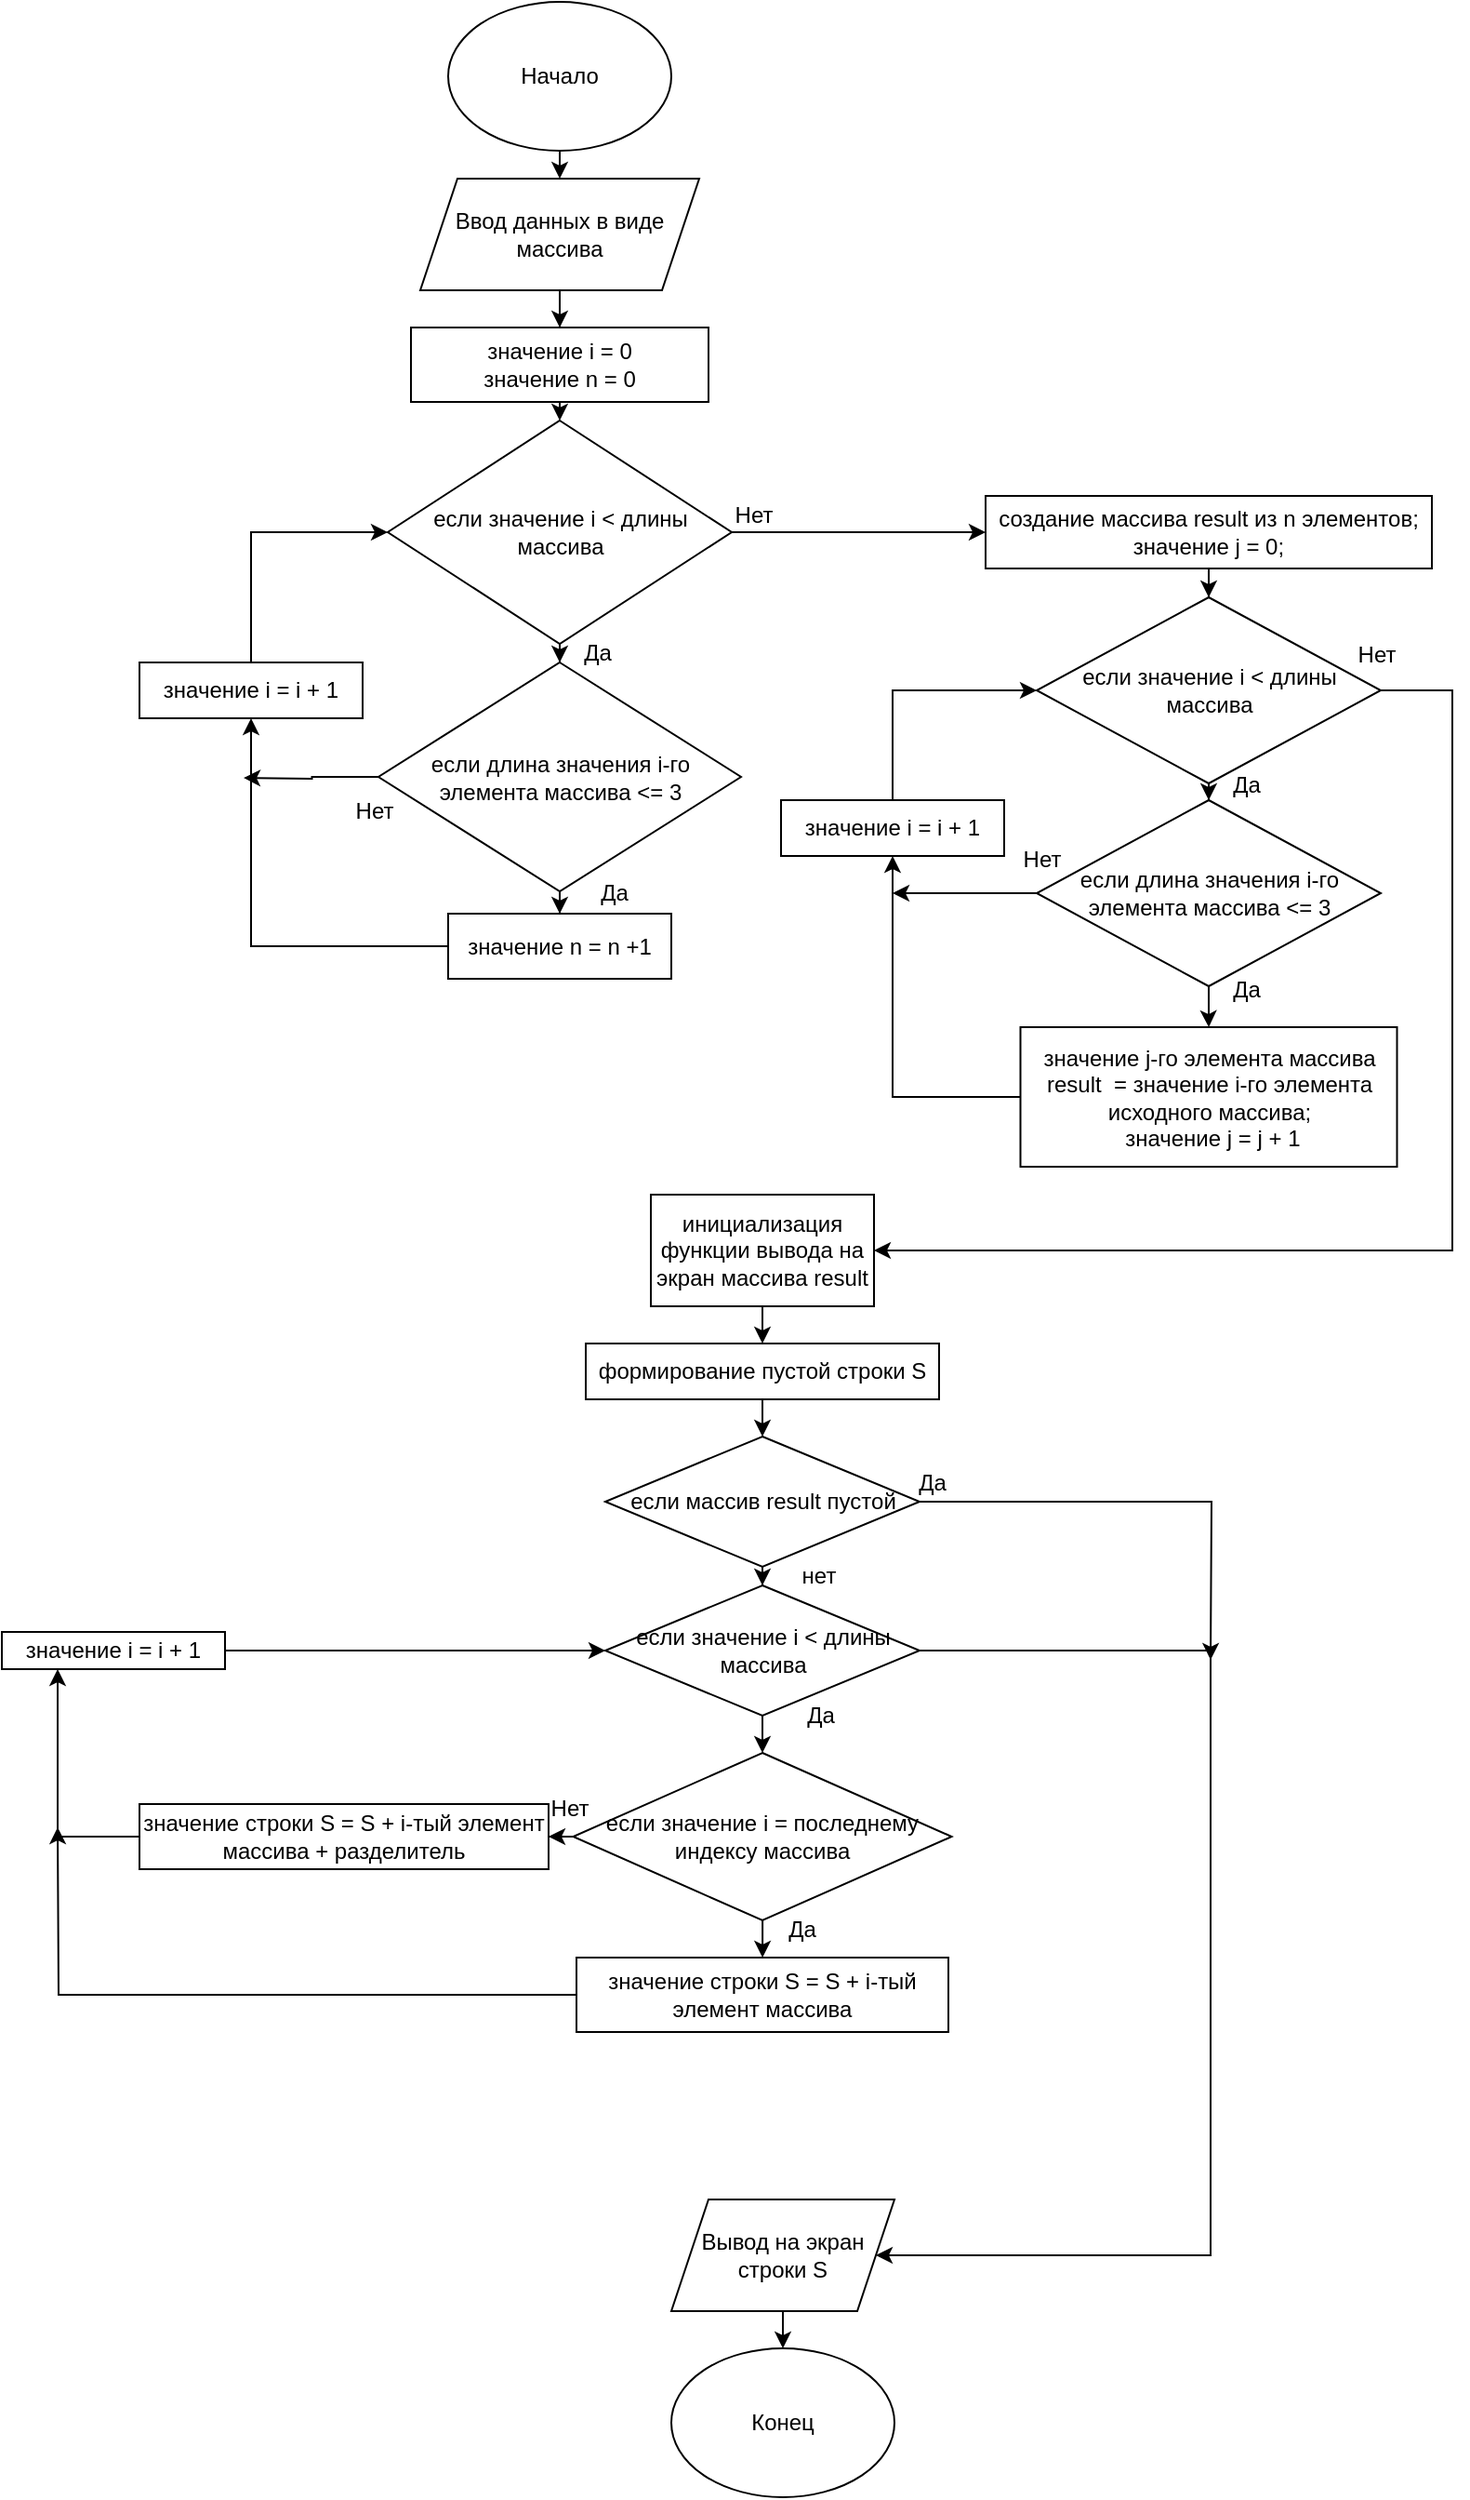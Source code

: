 <mxfile version="20.2.2" type="device"><diagram id="qnpSo1uKfHonPpNbJYhS" name="Страница 1"><mxGraphModel dx="1422" dy="705" grid="1" gridSize="10" guides="1" tooltips="1" connect="1" arrows="1" fold="1" page="1" pageScale="1" pageWidth="827" pageHeight="1169" math="0" shadow="0"><root><mxCell id="0"/><mxCell id="1" parent="0"/><mxCell id="mPW8a-zAWXaOhKXt2ewC-10" style="edgeStyle=orthogonalEdgeStyle;rounded=0;orthogonalLoop=1;jettySize=auto;html=1;exitX=0.5;exitY=1;exitDx=0;exitDy=0;entryX=0.5;entryY=0;entryDx=0;entryDy=0;" edge="1" parent="1" source="mPW8a-zAWXaOhKXt2ewC-1" target="mPW8a-zAWXaOhKXt2ewC-2"><mxGeometry relative="1" as="geometry"/></mxCell><mxCell id="mPW8a-zAWXaOhKXt2ewC-1" value="Начало" style="ellipse;whiteSpace=wrap;html=1;" vertex="1" parent="1"><mxGeometry x="250" y="9" width="120" height="80" as="geometry"/></mxCell><mxCell id="mPW8a-zAWXaOhKXt2ewC-8" value="" style="edgeStyle=orthogonalEdgeStyle;rounded=0;orthogonalLoop=1;jettySize=auto;html=1;" edge="1" parent="1" source="mPW8a-zAWXaOhKXt2ewC-2" target="mPW8a-zAWXaOhKXt2ewC-7"><mxGeometry relative="1" as="geometry"/></mxCell><mxCell id="mPW8a-zAWXaOhKXt2ewC-2" value="Ввод данных в виде массива" style="shape=parallelogram;perimeter=parallelogramPerimeter;whiteSpace=wrap;html=1;fixedSize=1;" vertex="1" parent="1"><mxGeometry x="235" y="104" width="150" height="60" as="geometry"/></mxCell><mxCell id="mPW8a-zAWXaOhKXt2ewC-5" value="" style="edgeStyle=orthogonalEdgeStyle;rounded=0;orthogonalLoop=1;jettySize=auto;html=1;" edge="1" parent="1" source="mPW8a-zAWXaOhKXt2ewC-3" target="mPW8a-zAWXaOhKXt2ewC-4"><mxGeometry relative="1" as="geometry"/></mxCell><mxCell id="mPW8a-zAWXaOhKXt2ewC-32" value="" style="edgeStyle=orthogonalEdgeStyle;rounded=0;orthogonalLoop=1;jettySize=auto;html=1;" edge="1" parent="1" source="mPW8a-zAWXaOhKXt2ewC-3" target="mPW8a-zAWXaOhKXt2ewC-31"><mxGeometry relative="1" as="geometry"/></mxCell><mxCell id="mPW8a-zAWXaOhKXt2ewC-3" value="если значение i &amp;lt; длины массива" style="rhombus;whiteSpace=wrap;html=1;" vertex="1" parent="1"><mxGeometry x="217.5" y="234" width="185" height="120" as="geometry"/></mxCell><mxCell id="mPW8a-zAWXaOhKXt2ewC-19" value="" style="edgeStyle=orthogonalEdgeStyle;rounded=0;orthogonalLoop=1;jettySize=auto;html=1;" edge="1" parent="1" source="mPW8a-zAWXaOhKXt2ewC-4" target="mPW8a-zAWXaOhKXt2ewC-18"><mxGeometry relative="1" as="geometry"/></mxCell><mxCell id="mPW8a-zAWXaOhKXt2ewC-25" style="edgeStyle=orthogonalEdgeStyle;rounded=0;orthogonalLoop=1;jettySize=auto;html=1;" edge="1" parent="1" source="mPW8a-zAWXaOhKXt2ewC-4"><mxGeometry relative="1" as="geometry"><mxPoint x="140" y="426" as="targetPoint"/></mxGeometry></mxCell><mxCell id="mPW8a-zAWXaOhKXt2ewC-4" value="если длина значения i-го&lt;br&gt;элемента массива &amp;lt;= 3" style="rhombus;whiteSpace=wrap;html=1;" vertex="1" parent="1"><mxGeometry x="212.5" y="364" width="195" height="123" as="geometry"/></mxCell><mxCell id="mPW8a-zAWXaOhKXt2ewC-9" style="edgeStyle=orthogonalEdgeStyle;rounded=0;orthogonalLoop=1;jettySize=auto;html=1;exitX=0.5;exitY=1;exitDx=0;exitDy=0;entryX=0.5;entryY=0;entryDx=0;entryDy=0;" edge="1" parent="1" source="mPW8a-zAWXaOhKXt2ewC-7" target="mPW8a-zAWXaOhKXt2ewC-3"><mxGeometry relative="1" as="geometry"/></mxCell><mxCell id="mPW8a-zAWXaOhKXt2ewC-7" value="значение i = 0&lt;br&gt;значение n = 0" style="whiteSpace=wrap;html=1;" vertex="1" parent="1"><mxGeometry x="230" y="184" width="160" height="40" as="geometry"/></mxCell><mxCell id="mPW8a-zAWXaOhKXt2ewC-11" value="Да" style="text;html=1;align=center;verticalAlign=middle;resizable=0;points=[];autosize=1;strokeColor=none;fillColor=none;" vertex="1" parent="1"><mxGeometry x="310" y="344" width="40" height="30" as="geometry"/></mxCell><mxCell id="mPW8a-zAWXaOhKXt2ewC-13" value="Нет" style="text;html=1;align=center;verticalAlign=middle;resizable=0;points=[];autosize=1;strokeColor=none;fillColor=none;" vertex="1" parent="1"><mxGeometry x="190" y="429" width="40" height="30" as="geometry"/></mxCell><mxCell id="mPW8a-zAWXaOhKXt2ewC-22" value="" style="edgeStyle=orthogonalEdgeStyle;rounded=0;orthogonalLoop=1;jettySize=auto;html=1;" edge="1" parent="1" source="mPW8a-zAWXaOhKXt2ewC-18" target="mPW8a-zAWXaOhKXt2ewC-21"><mxGeometry relative="1" as="geometry"/></mxCell><mxCell id="mPW8a-zAWXaOhKXt2ewC-18" value="значение n = n +1" style="whiteSpace=wrap;html=1;" vertex="1" parent="1"><mxGeometry x="250" y="499" width="120" height="35" as="geometry"/></mxCell><mxCell id="mPW8a-zAWXaOhKXt2ewC-20" value="Да" style="text;html=1;align=center;verticalAlign=middle;resizable=0;points=[];autosize=1;strokeColor=none;fillColor=none;" vertex="1" parent="1"><mxGeometry x="319" y="473" width="40" height="30" as="geometry"/></mxCell><mxCell id="mPW8a-zAWXaOhKXt2ewC-23" style="edgeStyle=orthogonalEdgeStyle;rounded=0;orthogonalLoop=1;jettySize=auto;html=1;exitX=0.5;exitY=0;exitDx=0;exitDy=0;entryX=0;entryY=0.5;entryDx=0;entryDy=0;" edge="1" parent="1" source="mPW8a-zAWXaOhKXt2ewC-21" target="mPW8a-zAWXaOhKXt2ewC-3"><mxGeometry relative="1" as="geometry"/></mxCell><mxCell id="mPW8a-zAWXaOhKXt2ewC-21" value="значение i = i + 1" style="whiteSpace=wrap;html=1;" vertex="1" parent="1"><mxGeometry x="84" y="364" width="120" height="30" as="geometry"/></mxCell><mxCell id="mPW8a-zAWXaOhKXt2ewC-28" value="Нет" style="text;html=1;align=center;verticalAlign=middle;resizable=0;points=[];autosize=1;strokeColor=none;fillColor=none;" vertex="1" parent="1"><mxGeometry x="394" y="270" width="40" height="30" as="geometry"/></mxCell><mxCell id="mPW8a-zAWXaOhKXt2ewC-34" value="" style="edgeStyle=orthogonalEdgeStyle;rounded=0;orthogonalLoop=1;jettySize=auto;html=1;" edge="1" parent="1" source="mPW8a-zAWXaOhKXt2ewC-31" target="mPW8a-zAWXaOhKXt2ewC-33"><mxGeometry relative="1" as="geometry"/></mxCell><mxCell id="mPW8a-zAWXaOhKXt2ewC-31" value="создание массива result из n элементов;&lt;br&gt;значение j = 0;" style="whiteSpace=wrap;html=1;" vertex="1" parent="1"><mxGeometry x="539" y="274.5" width="240" height="39" as="geometry"/></mxCell><mxCell id="mPW8a-zAWXaOhKXt2ewC-36" value="" style="edgeStyle=orthogonalEdgeStyle;rounded=0;orthogonalLoop=1;jettySize=auto;html=1;" edge="1" parent="1" source="mPW8a-zAWXaOhKXt2ewC-33" target="mPW8a-zAWXaOhKXt2ewC-35"><mxGeometry relative="1" as="geometry"/></mxCell><mxCell id="mPW8a-zAWXaOhKXt2ewC-49" value="" style="edgeStyle=orthogonalEdgeStyle;rounded=0;orthogonalLoop=1;jettySize=auto;html=1;entryX=1;entryY=0.5;entryDx=0;entryDy=0;" edge="1" parent="1" source="mPW8a-zAWXaOhKXt2ewC-33" target="mPW8a-zAWXaOhKXt2ewC-48"><mxGeometry relative="1" as="geometry"><mxPoint x="480" y="710" as="targetPoint"/><Array as="points"><mxPoint x="790" y="379"/><mxPoint x="790" y="680"/></Array></mxGeometry></mxCell><mxCell id="mPW8a-zAWXaOhKXt2ewC-33" value="если значение i &amp;lt; длины массива" style="rhombus;whiteSpace=wrap;html=1;" vertex="1" parent="1"><mxGeometry x="566.5" y="329" width="185" height="100" as="geometry"/></mxCell><mxCell id="mPW8a-zAWXaOhKXt2ewC-38" value="" style="edgeStyle=orthogonalEdgeStyle;rounded=0;orthogonalLoop=1;jettySize=auto;html=1;" edge="1" parent="1" source="mPW8a-zAWXaOhKXt2ewC-35" target="mPW8a-zAWXaOhKXt2ewC-37"><mxGeometry relative="1" as="geometry"/></mxCell><mxCell id="mPW8a-zAWXaOhKXt2ewC-44" style="edgeStyle=orthogonalEdgeStyle;rounded=0;orthogonalLoop=1;jettySize=auto;html=1;exitX=0;exitY=0.5;exitDx=0;exitDy=0;" edge="1" parent="1" source="mPW8a-zAWXaOhKXt2ewC-35"><mxGeometry relative="1" as="geometry"><mxPoint x="489" y="488" as="targetPoint"/></mxGeometry></mxCell><mxCell id="mPW8a-zAWXaOhKXt2ewC-35" value="если длина значения i-го&lt;br&gt;элемента массива &amp;lt;= 3" style="rhombus;whiteSpace=wrap;html=1;" vertex="1" parent="1"><mxGeometry x="566.5" y="438" width="185" height="100" as="geometry"/></mxCell><mxCell id="mPW8a-zAWXaOhKXt2ewC-43" value="" style="edgeStyle=orthogonalEdgeStyle;rounded=0;orthogonalLoop=1;jettySize=auto;html=1;" edge="1" parent="1" source="mPW8a-zAWXaOhKXt2ewC-37" target="mPW8a-zAWXaOhKXt2ewC-42"><mxGeometry relative="1" as="geometry"/></mxCell><mxCell id="mPW8a-zAWXaOhKXt2ewC-37" value="значение j-го элемента массива result&amp;nbsp; = значение i-го элемента исходного массива;&lt;br&gt;&amp;nbsp;значение j = j + 1" style="whiteSpace=wrap;html=1;" vertex="1" parent="1"><mxGeometry x="557.75" y="560" width="202.5" height="75" as="geometry"/></mxCell><mxCell id="mPW8a-zAWXaOhKXt2ewC-39" value="Да" style="text;html=1;align=center;verticalAlign=middle;resizable=0;points=[];autosize=1;strokeColor=none;fillColor=none;" vertex="1" parent="1"><mxGeometry x="659" y="525" width="40" height="30" as="geometry"/></mxCell><mxCell id="mPW8a-zAWXaOhKXt2ewC-40" value="Да" style="text;html=1;align=center;verticalAlign=middle;resizable=0;points=[];autosize=1;strokeColor=none;fillColor=none;" vertex="1" parent="1"><mxGeometry x="659" y="415" width="40" height="30" as="geometry"/></mxCell><mxCell id="mPW8a-zAWXaOhKXt2ewC-47" style="edgeStyle=orthogonalEdgeStyle;rounded=0;orthogonalLoop=1;jettySize=auto;html=1;exitX=0.5;exitY=0;exitDx=0;exitDy=0;entryX=0;entryY=0.5;entryDx=0;entryDy=0;" edge="1" parent="1" source="mPW8a-zAWXaOhKXt2ewC-42" target="mPW8a-zAWXaOhKXt2ewC-33"><mxGeometry relative="1" as="geometry"/></mxCell><mxCell id="mPW8a-zAWXaOhKXt2ewC-42" value="значение i = i + 1" style="whiteSpace=wrap;html=1;" vertex="1" parent="1"><mxGeometry x="429" y="438" width="120" height="30" as="geometry"/></mxCell><mxCell id="mPW8a-zAWXaOhKXt2ewC-45" value="Нет" style="text;html=1;align=center;verticalAlign=middle;resizable=0;points=[];autosize=1;strokeColor=none;fillColor=none;" vertex="1" parent="1"><mxGeometry x="549" y="455" width="40" height="30" as="geometry"/></mxCell><mxCell id="mPW8a-zAWXaOhKXt2ewC-66" style="edgeStyle=orthogonalEdgeStyle;rounded=0;orthogonalLoop=1;jettySize=auto;html=1;exitX=0.5;exitY=1;exitDx=0;exitDy=0;entryX=0.5;entryY=0;entryDx=0;entryDy=0;" edge="1" parent="1" source="mPW8a-zAWXaOhKXt2ewC-48" target="mPW8a-zAWXaOhKXt2ewC-64"><mxGeometry relative="1" as="geometry"/></mxCell><mxCell id="mPW8a-zAWXaOhKXt2ewC-48" value="инициализация функции вывода на экран массива result" style="whiteSpace=wrap;html=1;" vertex="1" parent="1"><mxGeometry x="359" y="650" width="120" height="60" as="geometry"/></mxCell><mxCell id="mPW8a-zAWXaOhKXt2ewC-50" value="Нет" style="text;html=1;align=center;verticalAlign=middle;resizable=0;points=[];autosize=1;strokeColor=none;fillColor=none;" vertex="1" parent="1"><mxGeometry x="729" y="345" width="40" height="30" as="geometry"/></mxCell><mxCell id="mPW8a-zAWXaOhKXt2ewC-58" value="" style="edgeStyle=orthogonalEdgeStyle;rounded=0;orthogonalLoop=1;jettySize=auto;html=1;" edge="1" parent="1" source="mPW8a-zAWXaOhKXt2ewC-51" target="mPW8a-zAWXaOhKXt2ewC-57"><mxGeometry relative="1" as="geometry"/></mxCell><mxCell id="mPW8a-zAWXaOhKXt2ewC-80" style="edgeStyle=orthogonalEdgeStyle;rounded=0;orthogonalLoop=1;jettySize=auto;html=1;exitX=1;exitY=0.5;exitDx=0;exitDy=0;" edge="1" parent="1" source="mPW8a-zAWXaOhKXt2ewC-51"><mxGeometry relative="1" as="geometry"><mxPoint x="660" y="900" as="targetPoint"/></mxGeometry></mxCell><mxCell id="mPW8a-zAWXaOhKXt2ewC-51" value="если массив result пустой" style="rhombus;whiteSpace=wrap;html=1;" vertex="1" parent="1"><mxGeometry x="334.5" y="780" width="169" height="70" as="geometry"/></mxCell><mxCell id="mPW8a-zAWXaOhKXt2ewC-53" value="Да" style="text;html=1;align=center;verticalAlign=middle;resizable=0;points=[];autosize=1;strokeColor=none;fillColor=none;" vertex="1" parent="1"><mxGeometry x="490" y="790" width="40" height="30" as="geometry"/></mxCell><mxCell id="mPW8a-zAWXaOhKXt2ewC-54" value="нет" style="text;html=1;align=center;verticalAlign=middle;resizable=0;points=[];autosize=1;strokeColor=none;fillColor=none;" vertex="1" parent="1"><mxGeometry x="429" y="840" width="40" height="30" as="geometry"/></mxCell><mxCell id="mPW8a-zAWXaOhKXt2ewC-60" value="" style="edgeStyle=orthogonalEdgeStyle;rounded=0;orthogonalLoop=1;jettySize=auto;html=1;" edge="1" parent="1" source="mPW8a-zAWXaOhKXt2ewC-57" target="mPW8a-zAWXaOhKXt2ewC-59"><mxGeometry relative="1" as="geometry"/></mxCell><mxCell id="mPW8a-zAWXaOhKXt2ewC-78" value="" style="edgeStyle=orthogonalEdgeStyle;rounded=0;orthogonalLoop=1;jettySize=auto;html=1;" edge="1" parent="1" source="mPW8a-zAWXaOhKXt2ewC-57" target="mPW8a-zAWXaOhKXt2ewC-77"><mxGeometry relative="1" as="geometry"><Array as="points"><mxPoint x="660" y="895"/><mxPoint x="660" y="1220"/></Array></mxGeometry></mxCell><mxCell id="mPW8a-zAWXaOhKXt2ewC-57" value="если значение i &amp;lt; длины массива" style="rhombus;whiteSpace=wrap;html=1;" vertex="1" parent="1"><mxGeometry x="334.5" y="860" width="169" height="70" as="geometry"/></mxCell><mxCell id="mPW8a-zAWXaOhKXt2ewC-63" value="" style="edgeStyle=orthogonalEdgeStyle;rounded=0;orthogonalLoop=1;jettySize=auto;html=1;" edge="1" parent="1" source="mPW8a-zAWXaOhKXt2ewC-59" target="mPW8a-zAWXaOhKXt2ewC-62"><mxGeometry relative="1" as="geometry"/></mxCell><mxCell id="mPW8a-zAWXaOhKXt2ewC-70" value="" style="edgeStyle=orthogonalEdgeStyle;rounded=0;orthogonalLoop=1;jettySize=auto;html=1;" edge="1" parent="1" source="mPW8a-zAWXaOhKXt2ewC-59" target="mPW8a-zAWXaOhKXt2ewC-69"><mxGeometry relative="1" as="geometry"/></mxCell><mxCell id="mPW8a-zAWXaOhKXt2ewC-59" value="если значение i = последнему индексу массива" style="rhombus;whiteSpace=wrap;html=1;" vertex="1" parent="1"><mxGeometry x="317.25" y="950" width="203.5" height="90" as="geometry"/></mxCell><mxCell id="mPW8a-zAWXaOhKXt2ewC-61" value="Да" style="text;html=1;align=center;verticalAlign=middle;resizable=0;points=[];autosize=1;strokeColor=none;fillColor=none;" vertex="1" parent="1"><mxGeometry x="430" y="915" width="40" height="30" as="geometry"/></mxCell><mxCell id="mPW8a-zAWXaOhKXt2ewC-75" style="edgeStyle=orthogonalEdgeStyle;rounded=0;orthogonalLoop=1;jettySize=auto;html=1;exitX=0;exitY=0.5;exitDx=0;exitDy=0;" edge="1" parent="1" source="mPW8a-zAWXaOhKXt2ewC-62"><mxGeometry relative="1" as="geometry"><mxPoint x="40" y="990" as="targetPoint"/></mxGeometry></mxCell><mxCell id="mPW8a-zAWXaOhKXt2ewC-62" value="значение строки S = S + i-тый элемент массива" style="whiteSpace=wrap;html=1;" vertex="1" parent="1"><mxGeometry x="319" y="1060" width="200" height="40" as="geometry"/></mxCell><mxCell id="mPW8a-zAWXaOhKXt2ewC-67" style="edgeStyle=orthogonalEdgeStyle;rounded=0;orthogonalLoop=1;jettySize=auto;html=1;exitX=0.5;exitY=1;exitDx=0;exitDy=0;entryX=0.5;entryY=0;entryDx=0;entryDy=0;" edge="1" parent="1" source="mPW8a-zAWXaOhKXt2ewC-64" target="mPW8a-zAWXaOhKXt2ewC-51"><mxGeometry relative="1" as="geometry"/></mxCell><mxCell id="mPW8a-zAWXaOhKXt2ewC-64" value="формирование пустой строки S" style="whiteSpace=wrap;html=1;" vertex="1" parent="1"><mxGeometry x="324" y="730" width="190" height="30" as="geometry"/></mxCell><mxCell id="mPW8a-zAWXaOhKXt2ewC-68" value="Да" style="text;html=1;align=center;verticalAlign=middle;resizable=0;points=[];autosize=1;strokeColor=none;fillColor=none;" vertex="1" parent="1"><mxGeometry x="420" y="1030" width="40" height="30" as="geometry"/></mxCell><mxCell id="mPW8a-zAWXaOhKXt2ewC-73" value="" style="edgeStyle=orthogonalEdgeStyle;rounded=0;orthogonalLoop=1;jettySize=auto;html=1;" edge="1" parent="1" source="mPW8a-zAWXaOhKXt2ewC-69" target="mPW8a-zAWXaOhKXt2ewC-72"><mxGeometry relative="1" as="geometry"><Array as="points"><mxPoint x="40" y="995"/></Array></mxGeometry></mxCell><mxCell id="mPW8a-zAWXaOhKXt2ewC-69" value="значение строки S = S + i-тый элемент массива + разделитель" style="whiteSpace=wrap;html=1;" vertex="1" parent="1"><mxGeometry x="84" y="977.5" width="220" height="35" as="geometry"/></mxCell><mxCell id="mPW8a-zAWXaOhKXt2ewC-71" value="Нет" style="text;html=1;align=center;verticalAlign=middle;resizable=0;points=[];autosize=1;strokeColor=none;fillColor=none;" vertex="1" parent="1"><mxGeometry x="294.5" y="965" width="40" height="30" as="geometry"/></mxCell><mxCell id="mPW8a-zAWXaOhKXt2ewC-76" style="edgeStyle=orthogonalEdgeStyle;rounded=0;orthogonalLoop=1;jettySize=auto;html=1;exitX=1;exitY=0.5;exitDx=0;exitDy=0;entryX=0;entryY=0.5;entryDx=0;entryDy=0;" edge="1" parent="1" source="mPW8a-zAWXaOhKXt2ewC-72" target="mPW8a-zAWXaOhKXt2ewC-57"><mxGeometry relative="1" as="geometry"/></mxCell><mxCell id="mPW8a-zAWXaOhKXt2ewC-72" value="значение i = i + 1" style="whiteSpace=wrap;html=1;" vertex="1" parent="1"><mxGeometry x="10" y="885" width="120" height="20" as="geometry"/></mxCell><mxCell id="mPW8a-zAWXaOhKXt2ewC-82" style="edgeStyle=orthogonalEdgeStyle;rounded=0;orthogonalLoop=1;jettySize=auto;html=1;exitX=0.5;exitY=1;exitDx=0;exitDy=0;entryX=0.5;entryY=0;entryDx=0;entryDy=0;" edge="1" parent="1" source="mPW8a-zAWXaOhKXt2ewC-77" target="mPW8a-zAWXaOhKXt2ewC-81"><mxGeometry relative="1" as="geometry"/></mxCell><mxCell id="mPW8a-zAWXaOhKXt2ewC-77" value="Вывод на экран строки S" style="shape=parallelogram;perimeter=parallelogramPerimeter;whiteSpace=wrap;html=1;fixedSize=1;" vertex="1" parent="1"><mxGeometry x="370" y="1190" width="120" height="60" as="geometry"/></mxCell><mxCell id="mPW8a-zAWXaOhKXt2ewC-81" value="Конец" style="ellipse;whiteSpace=wrap;html=1;" vertex="1" parent="1"><mxGeometry x="370" y="1270" width="120" height="80" as="geometry"/></mxCell></root></mxGraphModel></diagram></mxfile>